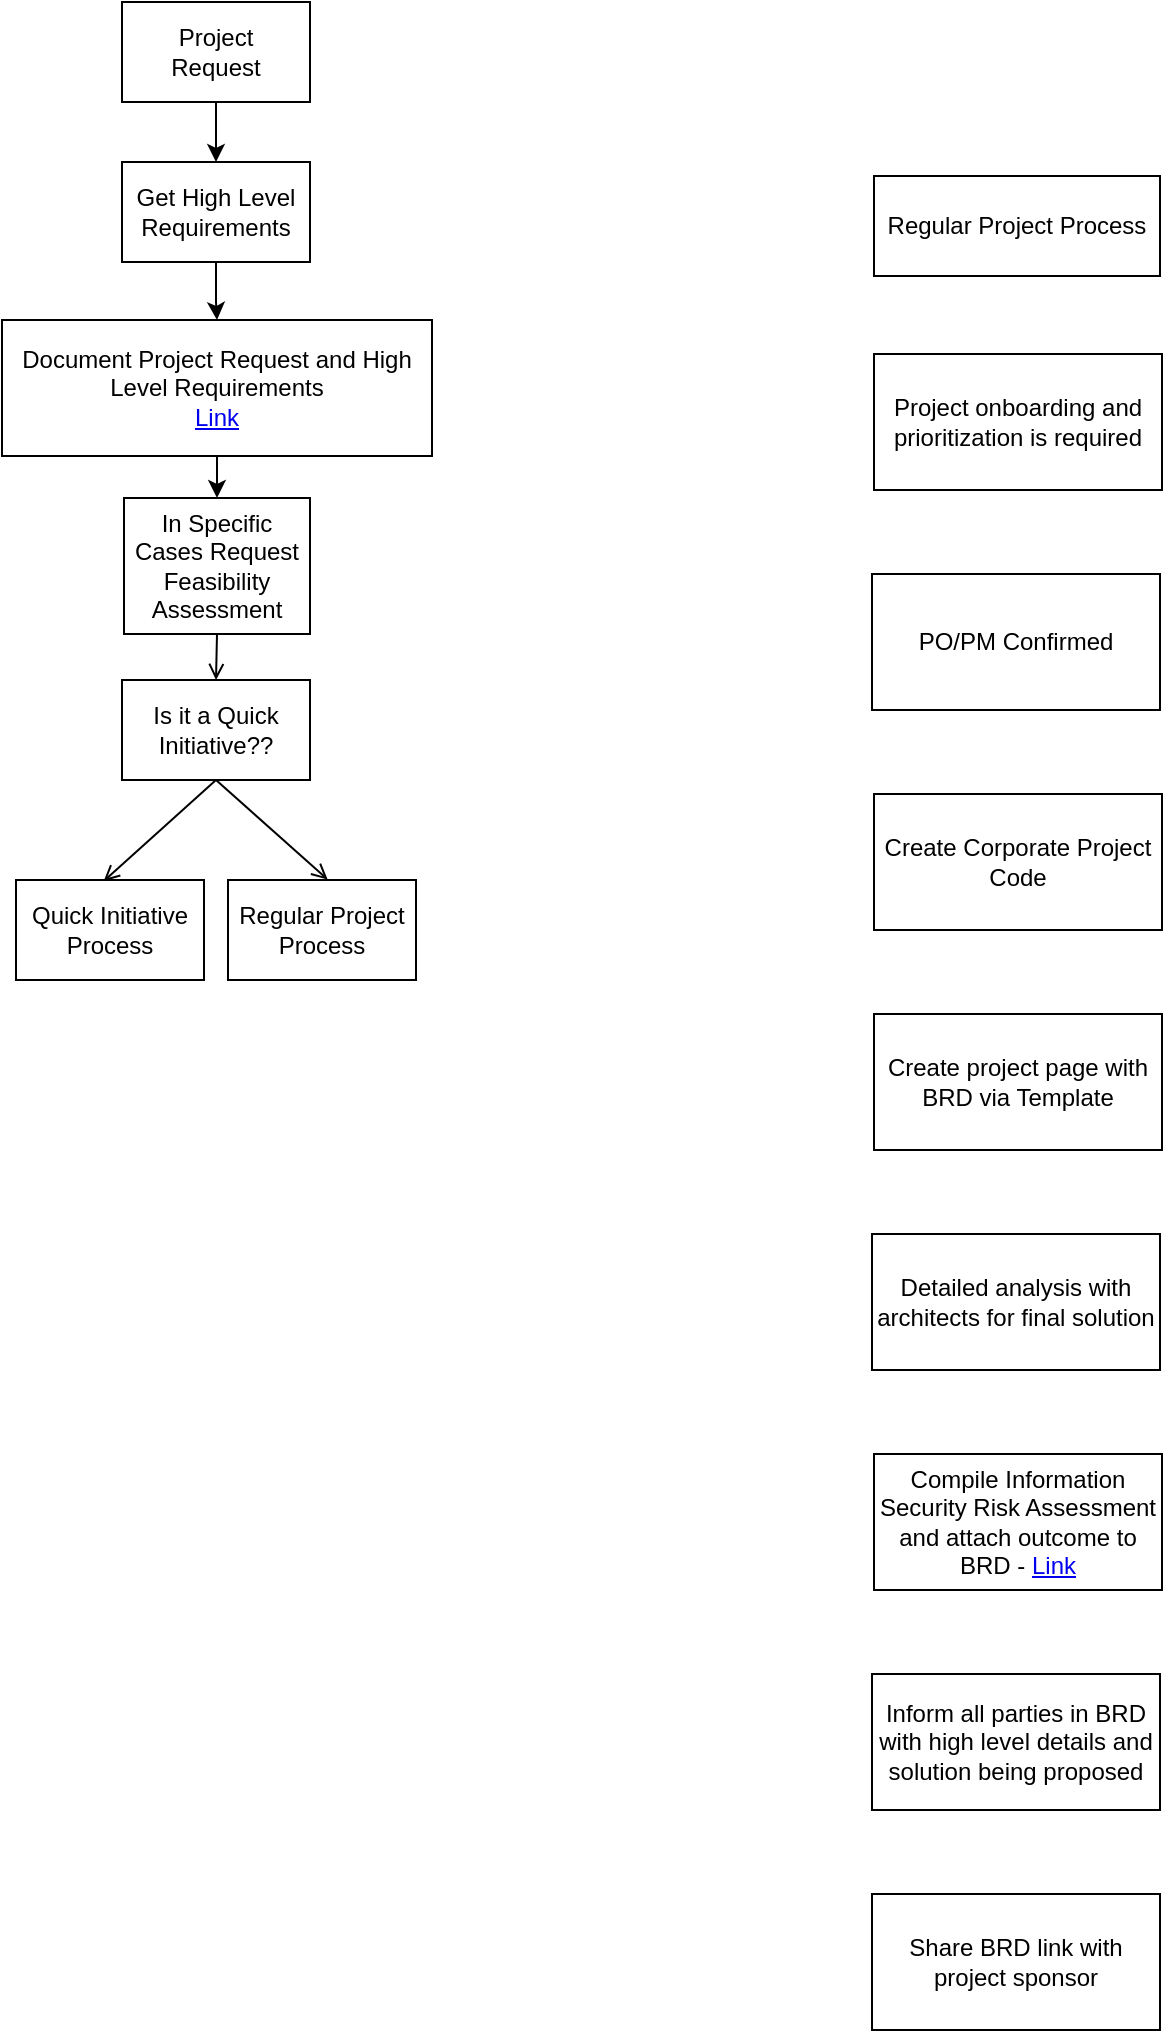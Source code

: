 <mxfile version="19.0.0" type="github">
  <diagram id="UuINoagajCsAjQXCb1hG" name="Page-1">
    <mxGraphModel dx="1668" dy="882" grid="0" gridSize="10" guides="1" tooltips="1" connect="1" arrows="1" fold="1" page="0" pageScale="1" pageWidth="850" pageHeight="1100" math="0" shadow="0">
      <root>
        <mxCell id="0" />
        <mxCell id="1" parent="0" />
        <mxCell id="QRZgRqmGAZugamxMWLYE-2" style="edgeStyle=orthogonalEdgeStyle;rounded=0;orthogonalLoop=1;jettySize=auto;html=1;exitX=0.5;exitY=1;exitDx=0;exitDy=0;entryX=0.5;entryY=0;entryDx=0;entryDy=0;" parent="1" source="a5484PJUVfSCDonEMbwy-1" target="a5484PJUVfSCDonEMbwy-2" edge="1">
          <mxGeometry relative="1" as="geometry" />
        </mxCell>
        <mxCell id="a5484PJUVfSCDonEMbwy-1" value="Project &lt;br&gt;Request" style="rounded=0;whiteSpace=wrap;html=1;hachureGap=4;" parent="1" vertex="1">
          <mxGeometry x="-486" y="-79" width="94" height="50" as="geometry" />
        </mxCell>
        <mxCell id="QRZgRqmGAZugamxMWLYE-3" style="edgeStyle=orthogonalEdgeStyle;rounded=0;orthogonalLoop=1;jettySize=auto;html=1;exitX=0.5;exitY=1;exitDx=0;exitDy=0;" parent="1" source="a5484PJUVfSCDonEMbwy-2" target="0aMMqWP5mhxlDu2Pbyt3-1" edge="1">
          <mxGeometry relative="1" as="geometry" />
        </mxCell>
        <mxCell id="a5484PJUVfSCDonEMbwy-2" value="Get High Level Requirements" style="rounded=0;whiteSpace=wrap;html=1;hachureGap=4;" parent="1" vertex="1">
          <mxGeometry x="-486" y="1" width="94" height="50" as="geometry" />
        </mxCell>
        <mxCell id="a5484PJUVfSCDonEMbwy-8" style="edgeStyle=none;curved=1;rounded=0;orthogonalLoop=1;jettySize=auto;html=1;entryX=0.53;entryY=-0.004;entryDx=0;entryDy=0;entryPerimeter=0;endArrow=open;sourcePerimeterSpacing=8;targetPerimeterSpacing=8;exitX=0.5;exitY=1;exitDx=0;exitDy=0;" parent="1" source="a5484PJUVfSCDonEMbwy-3" target="a5484PJUVfSCDonEMbwy-5" edge="1">
          <mxGeometry relative="1" as="geometry" />
        </mxCell>
        <mxCell id="a5484PJUVfSCDonEMbwy-9" style="edgeStyle=none;curved=1;rounded=0;orthogonalLoop=1;jettySize=auto;html=1;entryX=0.466;entryY=0.012;entryDx=0;entryDy=0;entryPerimeter=0;endArrow=open;sourcePerimeterSpacing=8;targetPerimeterSpacing=8;exitX=0.5;exitY=1;exitDx=0;exitDy=0;" parent="1" source="a5484PJUVfSCDonEMbwy-3" target="a5484PJUVfSCDonEMbwy-4" edge="1">
          <mxGeometry relative="1" as="geometry" />
        </mxCell>
        <mxCell id="a5484PJUVfSCDonEMbwy-3" value="Is it a Quick Initiative??" style="rounded=0;whiteSpace=wrap;html=1;hachureGap=4;" parent="1" vertex="1">
          <mxGeometry x="-486" y="260" width="94" height="50" as="geometry" />
        </mxCell>
        <mxCell id="a5484PJUVfSCDonEMbwy-4" value="Quick Initiative&lt;br&gt;Process" style="rounded=0;whiteSpace=wrap;html=1;hachureGap=4;" parent="1" vertex="1">
          <mxGeometry x="-539" y="360" width="94" height="50" as="geometry" />
        </mxCell>
        <mxCell id="a5484PJUVfSCDonEMbwy-5" value="Regular Project Process" style="rounded=0;whiteSpace=wrap;html=1;hachureGap=4;" parent="1" vertex="1">
          <mxGeometry x="-433" y="360" width="94" height="50" as="geometry" />
        </mxCell>
        <mxCell id="a5484PJUVfSCDonEMbwy-14" value="Regular Project Process" style="rounded=0;whiteSpace=wrap;html=1;hachureGap=4;" parent="1" vertex="1">
          <mxGeometry x="-110" y="8" width="143" height="50" as="geometry" />
        </mxCell>
        <mxCell id="a5484PJUVfSCDonEMbwy-16" value="PO/PM Confirmed" style="rounded=0;whiteSpace=wrap;html=1;hachureGap=4;" parent="1" vertex="1">
          <mxGeometry x="-111" y="207" width="144" height="68" as="geometry" />
        </mxCell>
        <mxCell id="a5484PJUVfSCDonEMbwy-17" value="Project onboarding and prioritization is required" style="rounded=0;whiteSpace=wrap;html=1;hachureGap=4;" parent="1" vertex="1">
          <mxGeometry x="-110" y="97" width="144" height="68" as="geometry" />
        </mxCell>
        <mxCell id="a5484PJUVfSCDonEMbwy-27" style="edgeStyle=none;curved=1;rounded=0;orthogonalLoop=1;jettySize=auto;html=1;exitX=0.5;exitY=1;exitDx=0;exitDy=0;entryX=0.5;entryY=0;entryDx=0;entryDy=0;endArrow=open;sourcePerimeterSpacing=8;targetPerimeterSpacing=8;" parent="1" source="a5484PJUVfSCDonEMbwy-25" target="a5484PJUVfSCDonEMbwy-3" edge="1">
          <mxGeometry relative="1" as="geometry" />
        </mxCell>
        <mxCell id="a5484PJUVfSCDonEMbwy-25" value="In Specific Cases Request Feasibility Assessment" style="rounded=0;whiteSpace=wrap;html=1;hachureGap=4;" parent="1" vertex="1">
          <mxGeometry x="-485" y="169" width="93" height="68" as="geometry" />
        </mxCell>
        <mxCell id="QRZgRqmGAZugamxMWLYE-4" style="edgeStyle=orthogonalEdgeStyle;rounded=0;orthogonalLoop=1;jettySize=auto;html=1;exitX=0.5;exitY=1;exitDx=0;exitDy=0;" parent="1" source="0aMMqWP5mhxlDu2Pbyt3-1" target="a5484PJUVfSCDonEMbwy-25" edge="1">
          <mxGeometry relative="1" as="geometry" />
        </mxCell>
        <mxCell id="0aMMqWP5mhxlDu2Pbyt3-1" value="Document Project Request and High Level Requirements&lt;br&gt;&lt;a href=&quot;http://confluence.corporate.intra:8080/x/ZAHLC&quot;&gt;Link&lt;/a&gt;" style="rounded=0;whiteSpace=wrap;html=1;hachureGap=4;" parent="1" vertex="1">
          <mxGeometry x="-546" y="80" width="215" height="68" as="geometry" />
        </mxCell>
        <mxCell id="DL_FCc7b85vxlmxTuk_l-1" value="Create Corporate Project Code" style="rounded=0;whiteSpace=wrap;html=1;hachureGap=4;" vertex="1" parent="1">
          <mxGeometry x="-110" y="317" width="144" height="68" as="geometry" />
        </mxCell>
        <mxCell id="DL_FCc7b85vxlmxTuk_l-2" value="Create project page with BRD via Template" style="rounded=0;whiteSpace=wrap;html=1;hachureGap=4;" vertex="1" parent="1">
          <mxGeometry x="-110" y="427" width="144" height="68" as="geometry" />
        </mxCell>
        <mxCell id="DL_FCc7b85vxlmxTuk_l-3" value="Detailed analysis with architects for final solution" style="rounded=0;whiteSpace=wrap;html=1;hachureGap=4;" vertex="1" parent="1">
          <mxGeometry x="-111" y="537" width="144" height="68" as="geometry" />
        </mxCell>
        <mxCell id="DL_FCc7b85vxlmxTuk_l-4" value="Compile Information Security Risk Assessment&lt;br&gt;and attach outcome to BRD -&amp;nbsp;&lt;a href=&quot;http://confluence.corporate.intra:8080/x/NIj8Bg&quot;&gt;Link&lt;/a&gt;" style="rounded=0;whiteSpace=wrap;html=1;hachureGap=4;" vertex="1" parent="1">
          <mxGeometry x="-110" y="647" width="144" height="68" as="geometry" />
        </mxCell>
        <mxCell id="DL_FCc7b85vxlmxTuk_l-5" value="Inform all parties in BRD with high level details and solution being proposed" style="rounded=0;whiteSpace=wrap;html=1;hachureGap=4;" vertex="1" parent="1">
          <mxGeometry x="-111" y="757" width="144" height="68" as="geometry" />
        </mxCell>
        <mxCell id="DL_FCc7b85vxlmxTuk_l-6" value="Share BRD link with project sponsor" style="rounded=0;whiteSpace=wrap;html=1;hachureGap=4;" vertex="1" parent="1">
          <mxGeometry x="-111" y="867" width="144" height="68" as="geometry" />
        </mxCell>
      </root>
    </mxGraphModel>
  </diagram>
</mxfile>
